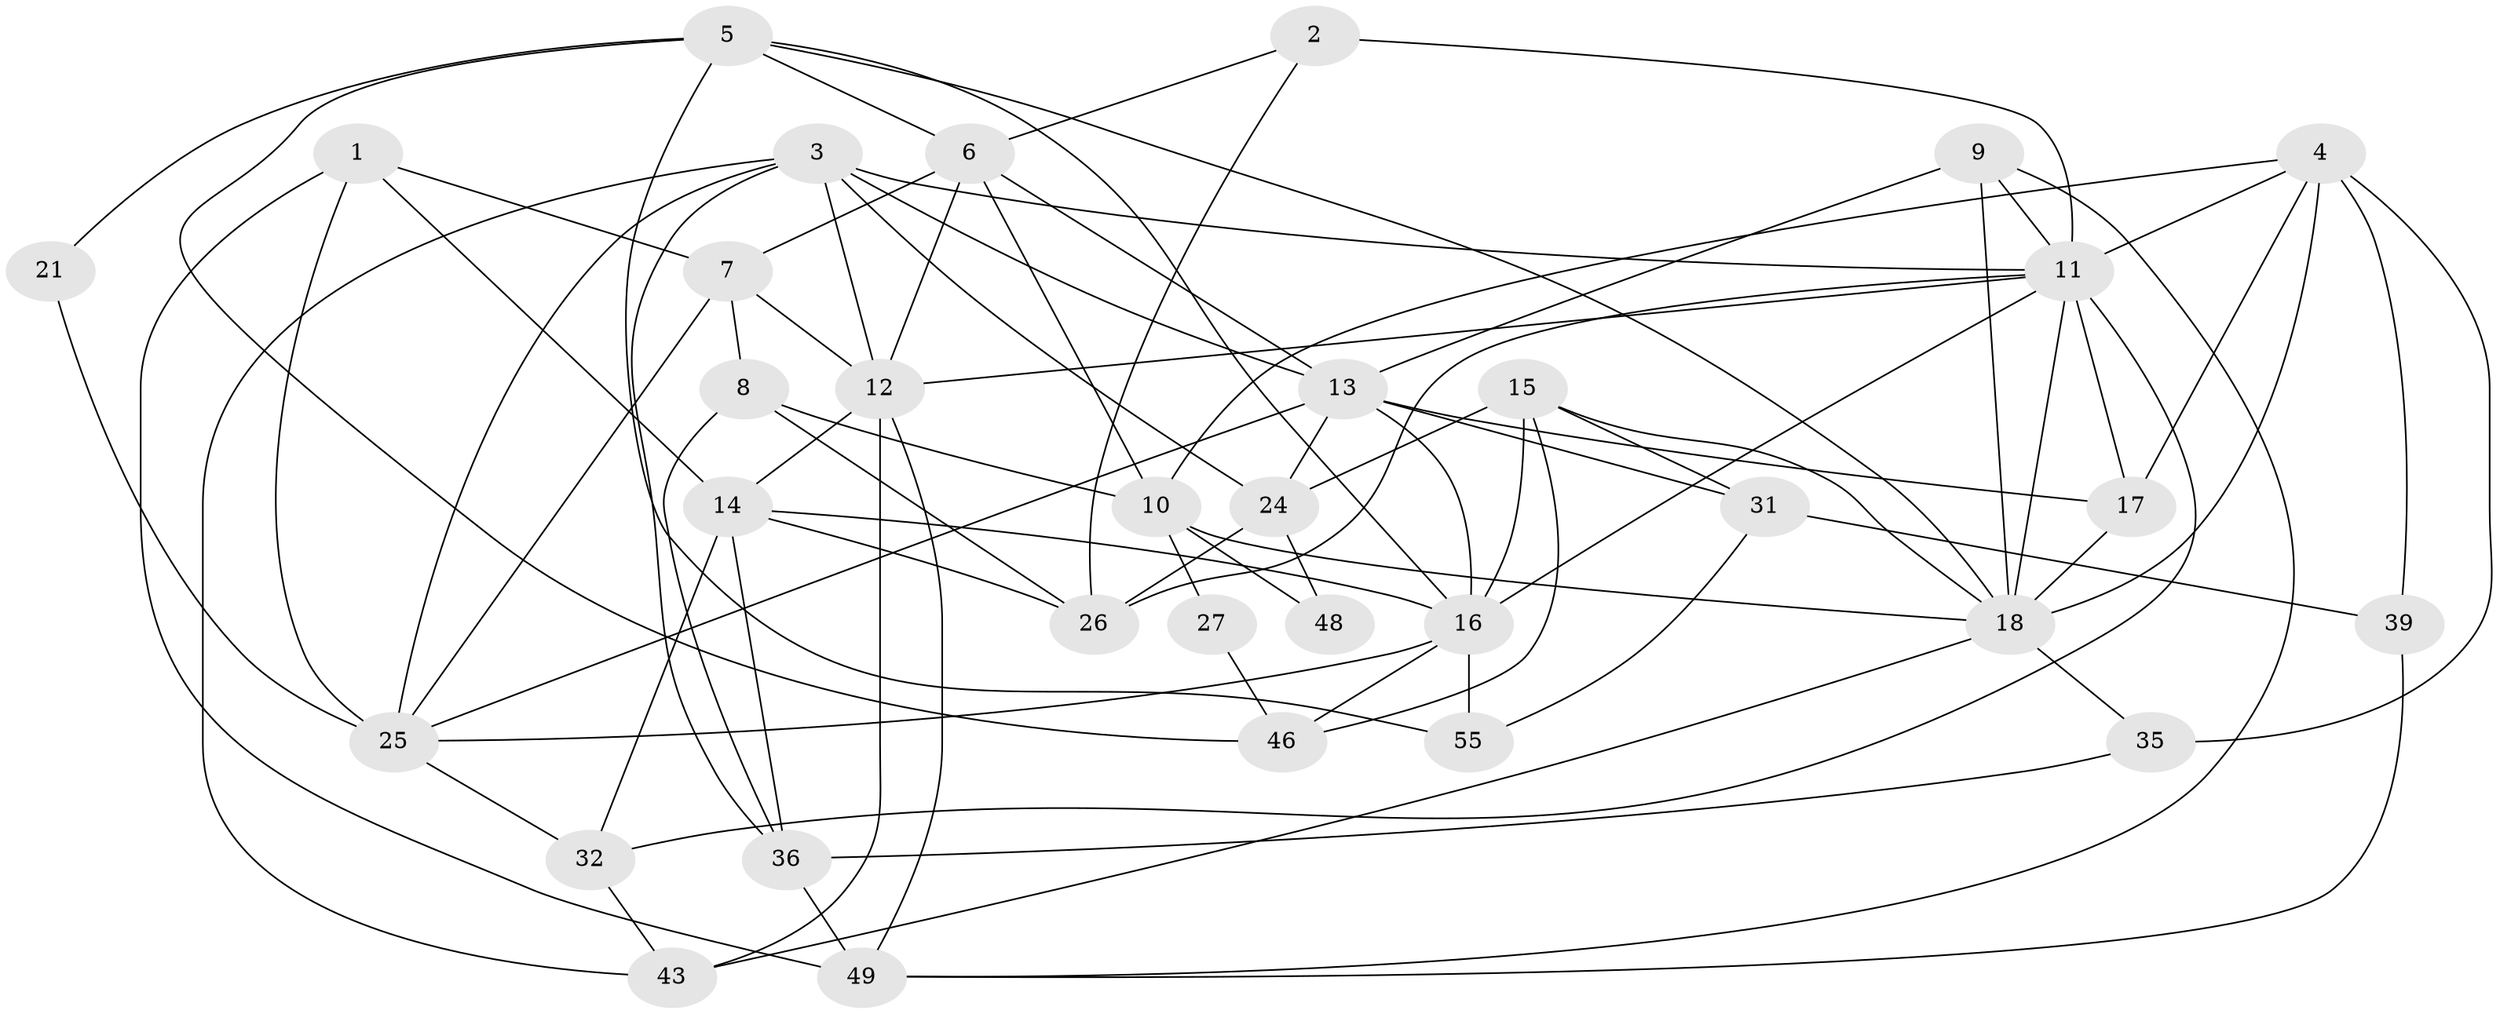 // original degree distribution, {4: 0.32142857142857145, 3: 0.21428571428571427, 5: 0.21428571428571427, 2: 0.125, 6: 0.125}
// Generated by graph-tools (version 1.1) at 2025/18/03/04/25 18:18:53]
// undirected, 33 vertices, 83 edges
graph export_dot {
graph [start="1"]
  node [color=gray90,style=filled];
  1 [super="+44"];
  2;
  3 [super="+28"];
  4 [super="+29+50"];
  5 [super="+30+47"];
  6 [super="+42"];
  7 [super="+56"];
  8;
  9;
  10;
  11 [super="+22+20"];
  12 [super="+41"];
  13 [super="+37"];
  14 [super="+34"];
  15;
  16 [super="+33"];
  17 [super="+19"];
  18 [super="+38+23"];
  21;
  24;
  25 [super="+52"];
  26;
  27;
  31;
  32;
  35;
  36 [super="+45"];
  39;
  43;
  46;
  48;
  49 [super="+54"];
  55;
  1 -- 7;
  1 -- 49;
  1 -- 14;
  1 -- 25;
  2 -- 26;
  2 -- 6;
  2 -- 11;
  3 -- 24;
  3 -- 13;
  3 -- 25;
  3 -- 11;
  3 -- 43;
  3 -- 12;
  3 -- 36;
  4 -- 11;
  4 -- 17;
  4 -- 18;
  4 -- 35;
  4 -- 39;
  4 -- 10;
  5 -- 46;
  5 -- 16;
  5 -- 21;
  5 -- 18;
  5 -- 6;
  5 -- 55;
  6 -- 10;
  6 -- 12;
  6 -- 13;
  6 -- 7;
  7 -- 12;
  7 -- 25;
  7 -- 8;
  8 -- 26;
  8 -- 10;
  8 -- 36;
  9 -- 13;
  9 -- 11;
  9 -- 49;
  9 -- 18 [weight=2];
  10 -- 18;
  10 -- 27;
  10 -- 48;
  11 -- 16 [weight=2];
  11 -- 26;
  11 -- 12;
  11 -- 32;
  11 -- 17;
  11 -- 18;
  12 -- 43;
  12 -- 49;
  12 -- 14;
  13 -- 31 [weight=2];
  13 -- 24;
  13 -- 17;
  13 -- 25;
  13 -- 16;
  14 -- 32;
  14 -- 26;
  14 -- 36;
  14 -- 16;
  15 -- 24;
  15 -- 31;
  15 -- 46;
  15 -- 18;
  15 -- 16;
  16 -- 46;
  16 -- 55;
  16 -- 25;
  17 -- 18;
  18 -- 43;
  18 -- 35;
  21 -- 25;
  24 -- 26;
  24 -- 48;
  25 -- 32;
  27 -- 46;
  31 -- 39;
  31 -- 55;
  32 -- 43;
  35 -- 36;
  36 -- 49 [weight=2];
  39 -- 49;
}
